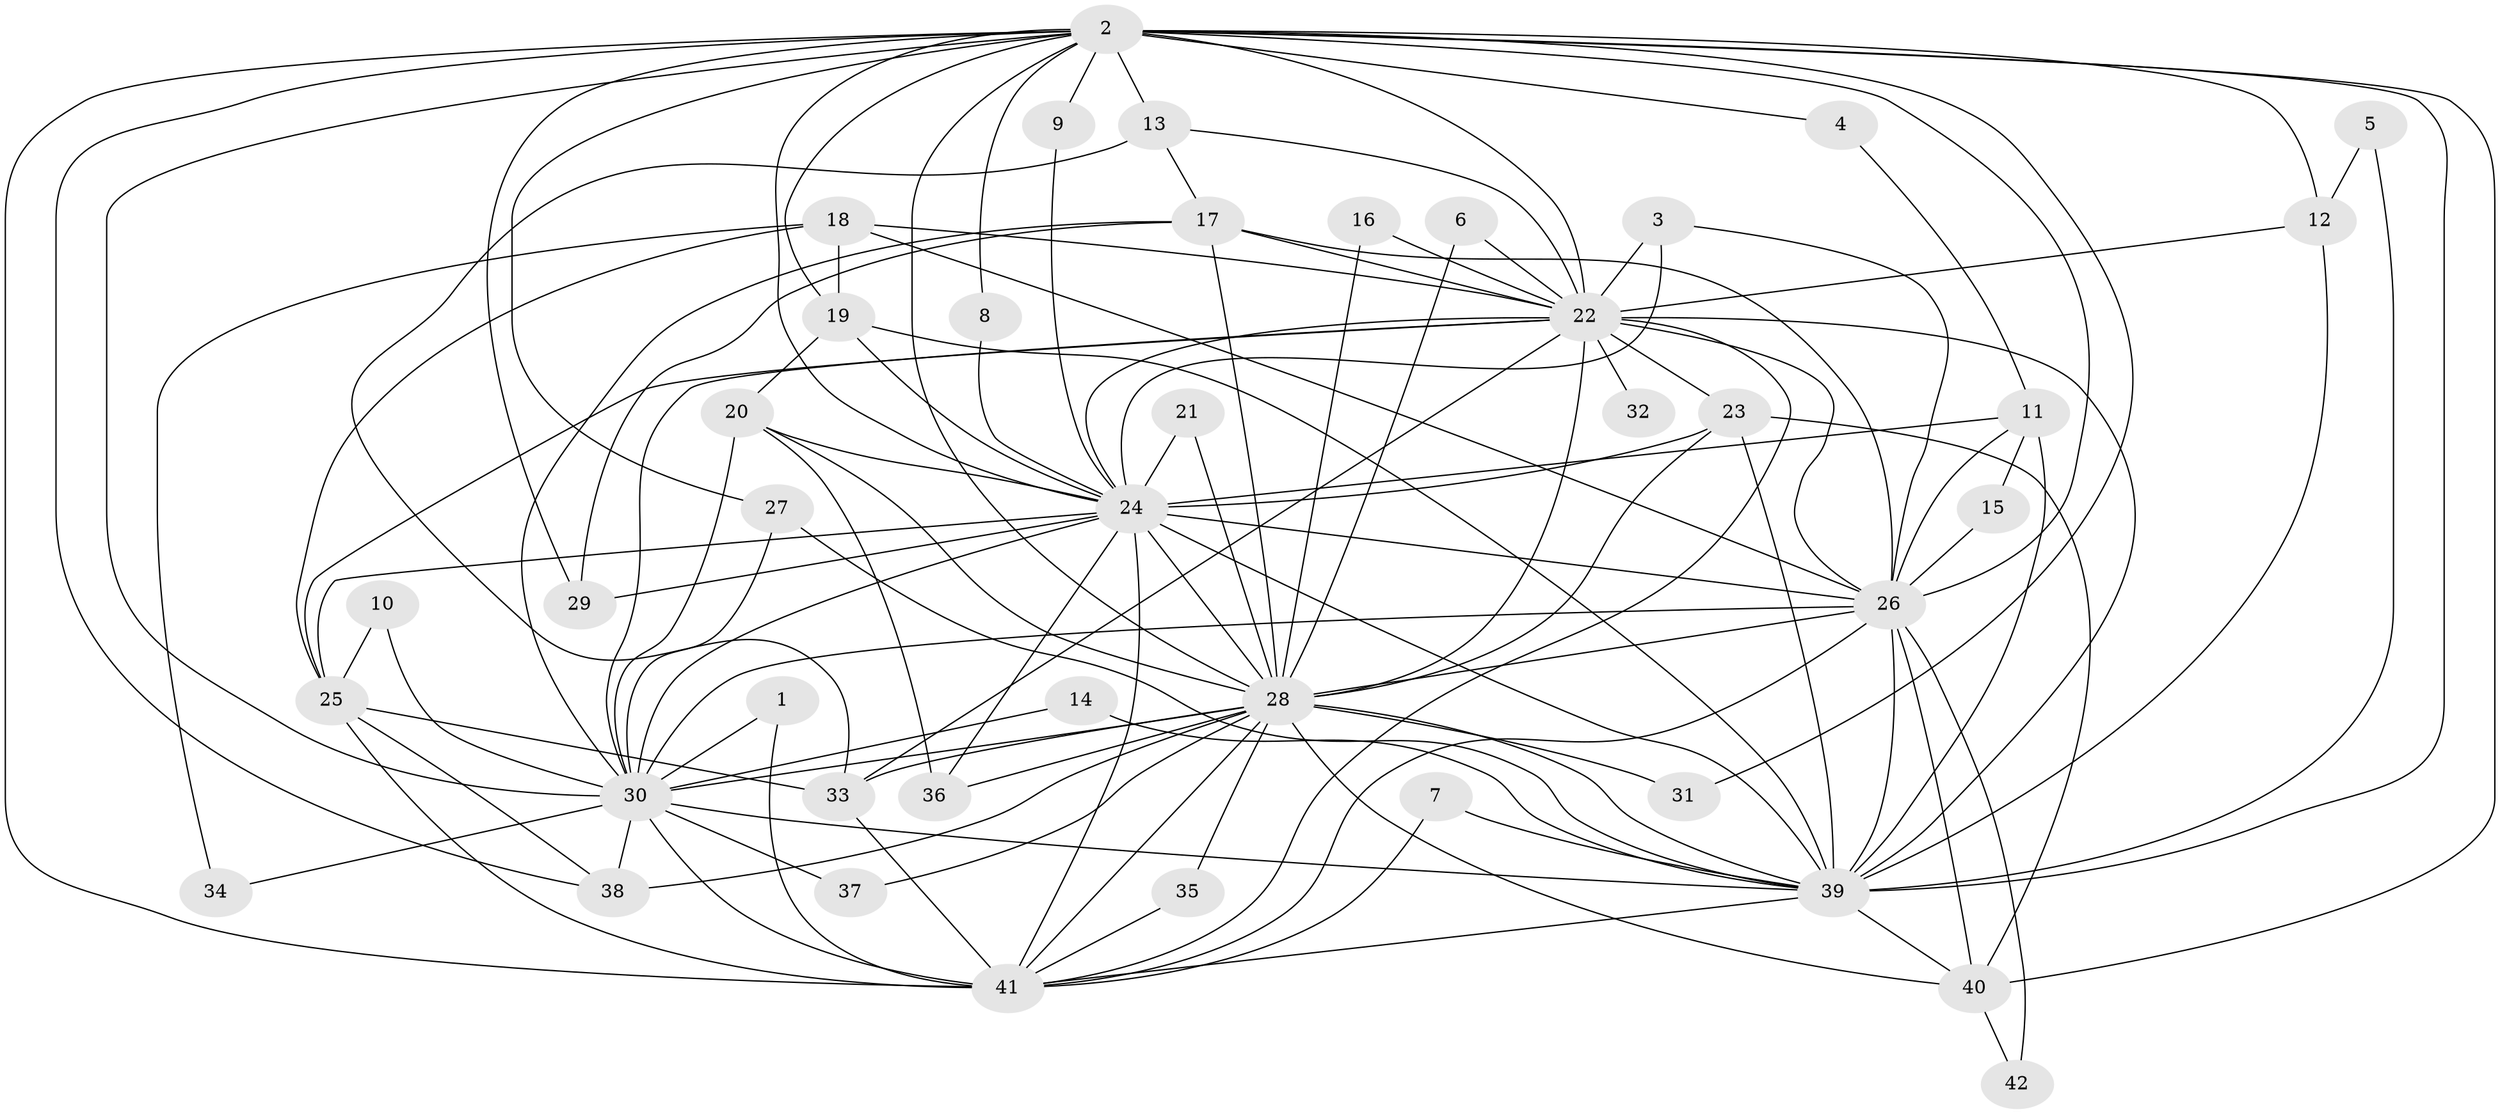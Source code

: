 // original degree distribution, {15: 0.012048192771084338, 18: 0.012048192771084338, 24: 0.024096385542168676, 22: 0.012048192771084338, 19: 0.012048192771084338, 16: 0.024096385542168676, 14: 0.024096385542168676, 6: 0.03614457831325301, 2: 0.5301204819277109, 5: 0.04819277108433735, 4: 0.04819277108433735, 3: 0.20481927710843373, 7: 0.012048192771084338}
// Generated by graph-tools (version 1.1) at 2025/25/03/09/25 03:25:37]
// undirected, 42 vertices, 120 edges
graph export_dot {
graph [start="1"]
  node [color=gray90,style=filled];
  1;
  2;
  3;
  4;
  5;
  6;
  7;
  8;
  9;
  10;
  11;
  12;
  13;
  14;
  15;
  16;
  17;
  18;
  19;
  20;
  21;
  22;
  23;
  24;
  25;
  26;
  27;
  28;
  29;
  30;
  31;
  32;
  33;
  34;
  35;
  36;
  37;
  38;
  39;
  40;
  41;
  42;
  1 -- 30 [weight=1.0];
  1 -- 41 [weight=1.0];
  2 -- 4 [weight=1.0];
  2 -- 8 [weight=1.0];
  2 -- 9 [weight=1.0];
  2 -- 12 [weight=1.0];
  2 -- 13 [weight=2.0];
  2 -- 19 [weight=1.0];
  2 -- 22 [weight=2.0];
  2 -- 24 [weight=2.0];
  2 -- 26 [weight=2.0];
  2 -- 27 [weight=2.0];
  2 -- 28 [weight=2.0];
  2 -- 29 [weight=1.0];
  2 -- 30 [weight=2.0];
  2 -- 31 [weight=3.0];
  2 -- 38 [weight=1.0];
  2 -- 39 [weight=4.0];
  2 -- 40 [weight=1.0];
  2 -- 41 [weight=3.0];
  3 -- 22 [weight=1.0];
  3 -- 24 [weight=1.0];
  3 -- 26 [weight=1.0];
  4 -- 11 [weight=1.0];
  5 -- 12 [weight=1.0];
  5 -- 39 [weight=1.0];
  6 -- 22 [weight=1.0];
  6 -- 28 [weight=1.0];
  7 -- 39 [weight=1.0];
  7 -- 41 [weight=1.0];
  8 -- 24 [weight=1.0];
  9 -- 24 [weight=1.0];
  10 -- 25 [weight=1.0];
  10 -- 30 [weight=1.0];
  11 -- 15 [weight=1.0];
  11 -- 24 [weight=1.0];
  11 -- 26 [weight=1.0];
  11 -- 39 [weight=1.0];
  12 -- 22 [weight=1.0];
  12 -- 39 [weight=1.0];
  13 -- 17 [weight=1.0];
  13 -- 22 [weight=1.0];
  13 -- 33 [weight=1.0];
  14 -- 30 [weight=1.0];
  14 -- 39 [weight=1.0];
  15 -- 26 [weight=1.0];
  16 -- 22 [weight=1.0];
  16 -- 28 [weight=1.0];
  17 -- 22 [weight=1.0];
  17 -- 26 [weight=1.0];
  17 -- 28 [weight=1.0];
  17 -- 29 [weight=1.0];
  17 -- 30 [weight=1.0];
  18 -- 19 [weight=1.0];
  18 -- 22 [weight=1.0];
  18 -- 25 [weight=1.0];
  18 -- 26 [weight=1.0];
  18 -- 34 [weight=1.0];
  19 -- 20 [weight=1.0];
  19 -- 24 [weight=1.0];
  19 -- 39 [weight=1.0];
  20 -- 24 [weight=1.0];
  20 -- 28 [weight=1.0];
  20 -- 30 [weight=1.0];
  20 -- 36 [weight=1.0];
  21 -- 24 [weight=1.0];
  21 -- 28 [weight=1.0];
  22 -- 23 [weight=1.0];
  22 -- 24 [weight=1.0];
  22 -- 25 [weight=1.0];
  22 -- 26 [weight=1.0];
  22 -- 28 [weight=2.0];
  22 -- 30 [weight=1.0];
  22 -- 32 [weight=1.0];
  22 -- 33 [weight=1.0];
  22 -- 39 [weight=2.0];
  22 -- 41 [weight=2.0];
  23 -- 24 [weight=1.0];
  23 -- 28 [weight=2.0];
  23 -- 39 [weight=1.0];
  23 -- 40 [weight=1.0];
  24 -- 25 [weight=1.0];
  24 -- 26 [weight=1.0];
  24 -- 28 [weight=2.0];
  24 -- 29 [weight=2.0];
  24 -- 30 [weight=1.0];
  24 -- 36 [weight=1.0];
  24 -- 39 [weight=3.0];
  24 -- 41 [weight=2.0];
  25 -- 33 [weight=1.0];
  25 -- 38 [weight=1.0];
  25 -- 41 [weight=1.0];
  26 -- 28 [weight=1.0];
  26 -- 30 [weight=1.0];
  26 -- 39 [weight=2.0];
  26 -- 40 [weight=1.0];
  26 -- 41 [weight=1.0];
  26 -- 42 [weight=1.0];
  27 -- 30 [weight=1.0];
  27 -- 39 [weight=1.0];
  28 -- 30 [weight=1.0];
  28 -- 31 [weight=1.0];
  28 -- 33 [weight=1.0];
  28 -- 35 [weight=1.0];
  28 -- 36 [weight=1.0];
  28 -- 37 [weight=1.0];
  28 -- 38 [weight=1.0];
  28 -- 39 [weight=2.0];
  28 -- 40 [weight=1.0];
  28 -- 41 [weight=1.0];
  30 -- 34 [weight=1.0];
  30 -- 37 [weight=1.0];
  30 -- 38 [weight=1.0];
  30 -- 39 [weight=2.0];
  30 -- 41 [weight=1.0];
  33 -- 41 [weight=1.0];
  35 -- 41 [weight=1.0];
  39 -- 40 [weight=1.0];
  39 -- 41 [weight=2.0];
  40 -- 42 [weight=1.0];
}
